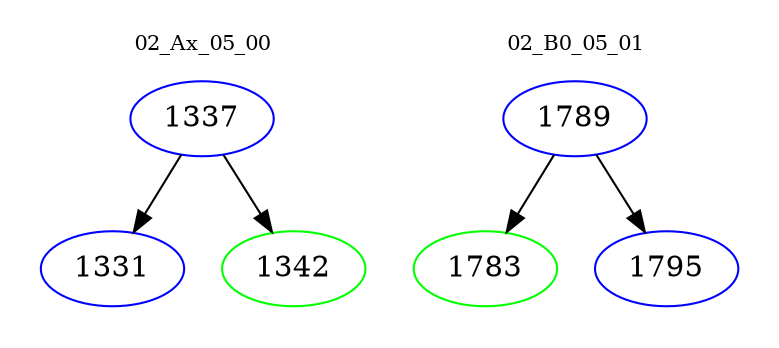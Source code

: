 digraph{
subgraph cluster_0 {
color = white
label = "02_Ax_05_00";
fontsize=10;
T0_1337 [label="1337", color="blue"]
T0_1337 -> T0_1331 [color="black"]
T0_1331 [label="1331", color="blue"]
T0_1337 -> T0_1342 [color="black"]
T0_1342 [label="1342", color="green"]
}
subgraph cluster_1 {
color = white
label = "02_B0_05_01";
fontsize=10;
T1_1789 [label="1789", color="blue"]
T1_1789 -> T1_1783 [color="black"]
T1_1783 [label="1783", color="green"]
T1_1789 -> T1_1795 [color="black"]
T1_1795 [label="1795", color="blue"]
}
}
